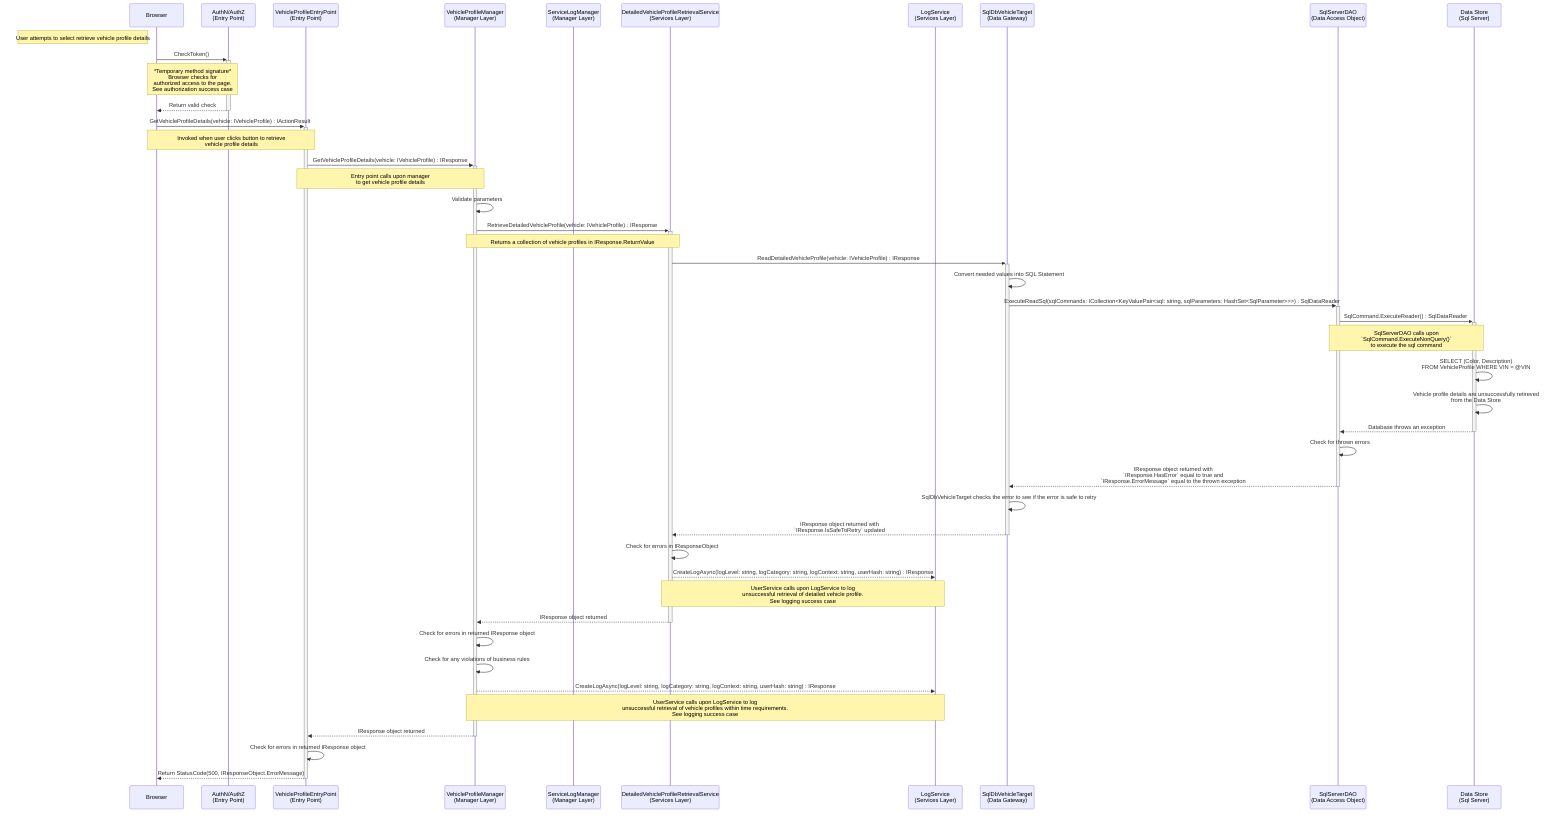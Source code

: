 sequenceDiagram
participant u as Browser
participant az as AuthN/AuthZ<br>(Entry Point)
participant e as VehicleProfileEntryPoint<br>(Entry Point)
participant vpm as VehicleProfileManager<br>(Manager Layer)
participant sl as ServiceLogManager<br>(Manager Layer)
participant vps as DetailedVehicleProfileRetrievalService<br>(Services Layer)
participant ll as LogService<br>(Services Layer)
participant dg as SqlDbVehicleTarget<br>(Data Gateway)
participant da as SqlServerDAO<br>(Data Access Object)
participant ds as Data Store<br>(Sql Server)

Note Left of u: User attempts to select retrieve vehicle profile details
u->>+az: CheckToken() 
    Note over u,az: *Temporary method signature*<br>Browser checks for<br>authorized access to the page.<br>See authorization success case
az-->>-u: Return valid check

u->>+e: GetVehicleProfileDetails(vehicle: IVehicleProfile) : IActionResult 
    Note over u,e: Invoked when user clicks button to retrieve<br>vehicle profile details

    e->>+vpm: GetVehicleProfileDetails(vehicle: IVehicleProfile) : IResponse
        Note over e,vpm: Entry point calls upon manager<br>to get vehicle profile details

        vpm->>vpm: Validate parameters

        vpm->>+vps: RetrieveDetailedVehicleProfile(vehicle: IVehicleProfile) : IResponse
            Note over vpm,vps: Returns a collection of vehicle profiles in IResponse.ReturnValue

            vps->>+dg: ReadDetailedVehicleProfile(vehicle: IVehicleProfile) : IResponse

                dg->>dg: Convert needed values into SQL Statement

                dg->>+da: ExecuteReadSql(sqlCommands: ICollection<KeyValuePair<sql: string, sqlParameters: HashSet<SqlParameter>>>) : SqlDataReader

                    da->>+ds: SqlCommand.ExecuteReader() : SqlDataReader
                        Note over da,ds: SqlServerDAO calls upon<br>`SqlCommand.ExecuteNonQuery()`<br>to execute the sql command
                        
                        ds->>ds: SELECT (Color, Description)<br>FROM VehicleProfile WHERE VIN = @VIN

                        ds->>ds: Vehicle profile details are unsuccessfully retireved<br>from the Data Store

                    ds-->>-da: Database throws an exception

                    da->>da: Check for thrown errors

                    da-->>-dg: IResponse object returned with<br>`IResponse.HasError` equal to true and<br>`IResponse.ErrorMessage` equal to the thrown exception

                dg->>dg: SqlDbVehicleTarget checks the error to see if the error is safe to retry

            dg-->>-vps: IResponse object returned with<br>`IResponse.IsSafeToRetry` updated

            vps->>vps: Check for errors in IResponseObject

            # Log successful vehicle details retrieval
            vps-->>ll: CreateLogAsync(logLevel: string, logCategory: string, logContext: string, userHash: string) : IResponse
                Note over vps,ll: UserService calls upon LogService to log<br>unsuccessful retrieval of detailed vehicle profile.<br>See logging success case

        vps-->>-vpm: IResponse object returned

        vpm->>vpm: Check for errors in returned IResponse object

        vpm->>vpm: Check for any violations of business rules

        # Log successful vehicle details retrieval
        vpm-->>ll: CreateLogAsync(logLevel: string, logCategory: string, logContext: string, userHash: string) : IResponse
            Note over vpm,ll: UserService calls upon LogService to log<br>unsuccessful retrieval of vehicle profiles within time requirements.<br>See logging success case

    vpm-->>-e: IResponse object returned

    e->>e: Check for errors in returned IResponse object

e-->>-u: Return StatusCode(500, IResponseObject.ErrorMessage)